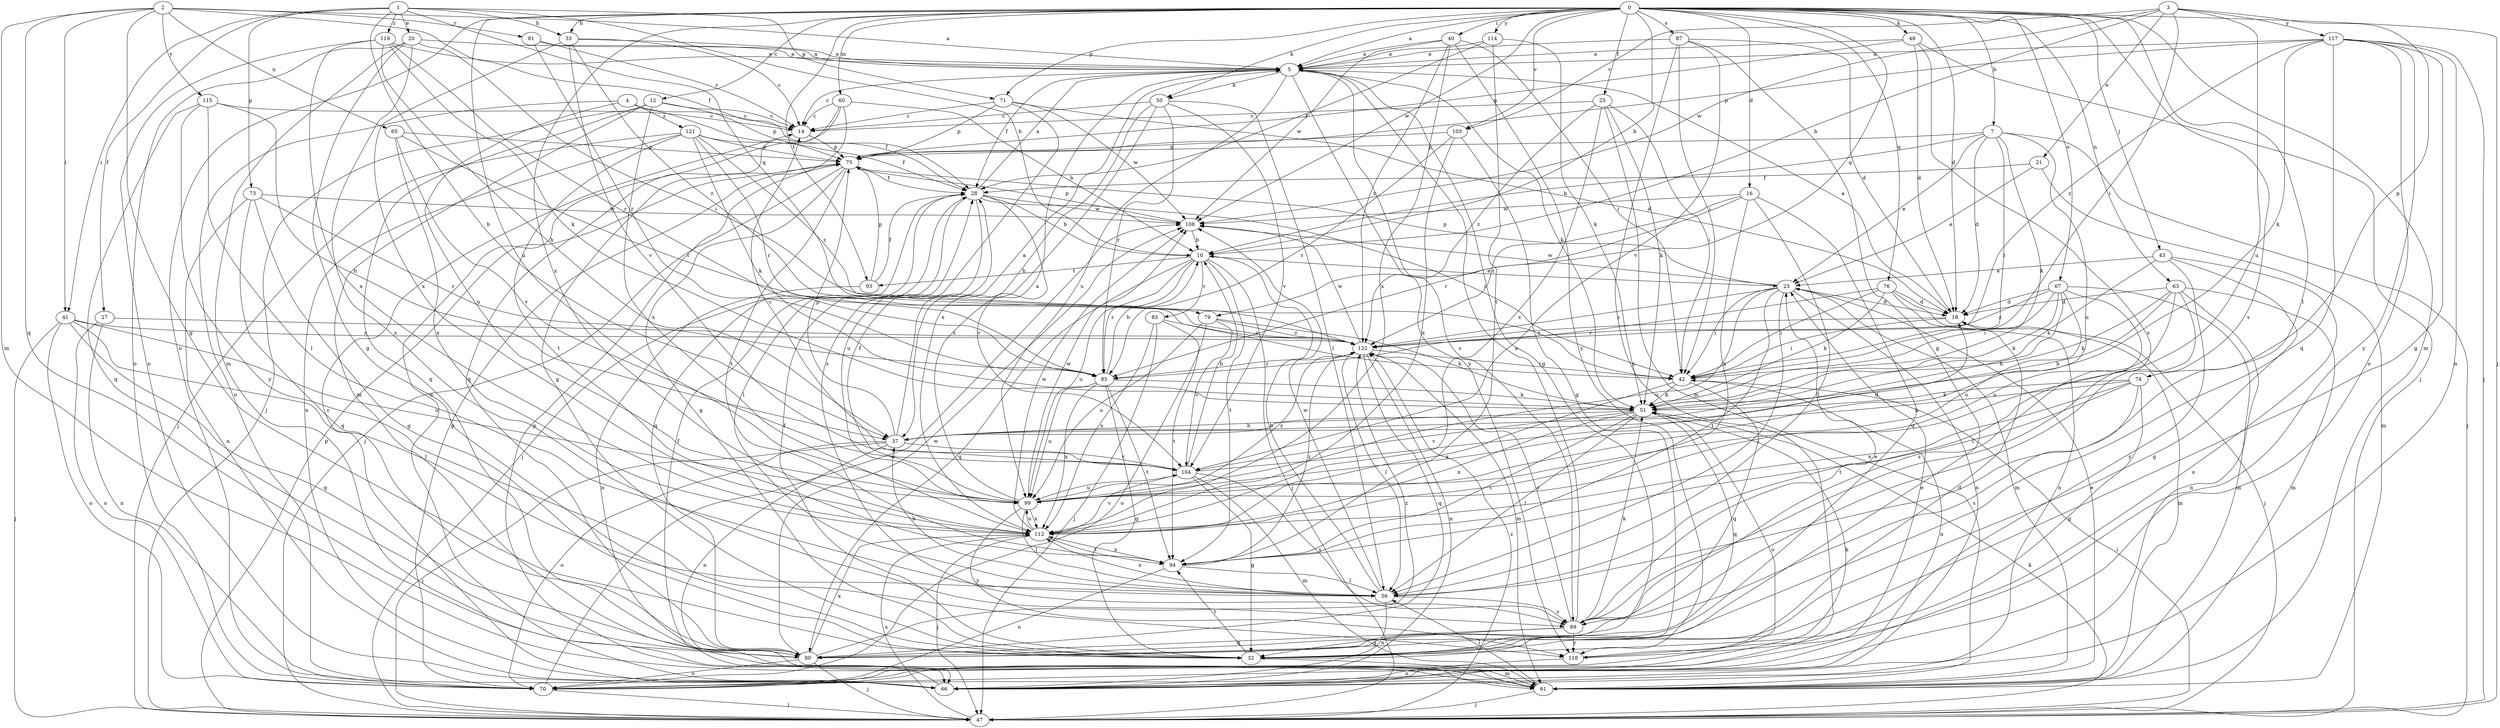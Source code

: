 strict digraph  {
0;
1;
2;
3;
4;
5;
7;
10;
12;
14;
16;
18;
20;
21;
23;
25;
27;
28;
32;
33;
37;
40;
41;
42;
43;
47;
48;
50;
51;
56;
60;
61;
63;
65;
66;
67;
70;
71;
73;
74;
75;
76;
79;
80;
81;
83;
85;
87;
89;
93;
94;
99;
103;
104;
108;
112;
114;
115;
117;
118;
119;
121;
122;
0 -> 5  [label=a];
0 -> 7  [label=b];
0 -> 10  [label=b];
0 -> 12  [label=c];
0 -> 16  [label=d];
0 -> 18  [label=d];
0 -> 25  [label=f];
0 -> 33  [label=h];
0 -> 40  [label=i];
0 -> 43  [label=j];
0 -> 47  [label=j];
0 -> 48  [label=k];
0 -> 50  [label=k];
0 -> 56  [label=l];
0 -> 60  [label=m];
0 -> 61  [label=m];
0 -> 63  [label=n];
0 -> 67  [label=o];
0 -> 70  [label=o];
0 -> 71  [label=p];
0 -> 76  [label=q];
0 -> 79  [label=q];
0 -> 87  [label=s];
0 -> 89  [label=s];
0 -> 93  [label=t];
0 -> 99  [label=u];
0 -> 103  [label=v];
0 -> 108  [label=w];
0 -> 112  [label=x];
0 -> 114  [label=y];
1 -> 10  [label=b];
1 -> 20  [label=e];
1 -> 27  [label=f];
1 -> 33  [label=h];
1 -> 37  [label=h];
1 -> 41  [label=i];
1 -> 71  [label=p];
1 -> 73  [label=p];
1 -> 79  [label=q];
1 -> 119  [label=z];
2 -> 5  [label=a];
2 -> 28  [label=f];
2 -> 32  [label=g];
2 -> 41  [label=i];
2 -> 61  [label=m];
2 -> 65  [label=n];
2 -> 80  [label=q];
2 -> 81  [label=r];
2 -> 115  [label=y];
3 -> 10  [label=b];
3 -> 21  [label=e];
3 -> 42  [label=i];
3 -> 74  [label=p];
3 -> 99  [label=u];
3 -> 103  [label=v];
3 -> 108  [label=w];
3 -> 117  [label=y];
4 -> 14  [label=c];
4 -> 28  [label=f];
4 -> 70  [label=o];
4 -> 99  [label=u];
4 -> 121  [label=z];
5 -> 14  [label=c];
5 -> 28  [label=f];
5 -> 32  [label=g];
5 -> 50  [label=k];
5 -> 51  [label=k];
5 -> 89  [label=s];
5 -> 99  [label=u];
5 -> 118  [label=y];
7 -> 10  [label=b];
7 -> 18  [label=d];
7 -> 23  [label=e];
7 -> 42  [label=i];
7 -> 47  [label=j];
7 -> 51  [label=k];
7 -> 75  [label=p];
7 -> 99  [label=u];
10 -> 23  [label=e];
10 -> 47  [label=j];
10 -> 80  [label=q];
10 -> 83  [label=r];
10 -> 85  [label=r];
10 -> 93  [label=t];
10 -> 94  [label=t];
10 -> 99  [label=u];
12 -> 14  [label=c];
12 -> 47  [label=j];
12 -> 61  [label=m];
12 -> 75  [label=p];
12 -> 80  [label=q];
12 -> 112  [label=x];
14 -> 75  [label=p];
16 -> 56  [label=l];
16 -> 80  [label=q];
16 -> 85  [label=r];
16 -> 108  [label=w];
16 -> 112  [label=x];
16 -> 122  [label=z];
18 -> 5  [label=a];
18 -> 42  [label=i];
18 -> 61  [label=m];
18 -> 122  [label=z];
20 -> 5  [label=a];
20 -> 32  [label=g];
20 -> 42  [label=i];
20 -> 61  [label=m];
20 -> 70  [label=o];
20 -> 89  [label=s];
21 -> 23  [label=e];
21 -> 28  [label=f];
21 -> 61  [label=m];
23 -> 18  [label=d];
23 -> 42  [label=i];
23 -> 56  [label=l];
23 -> 61  [label=m];
23 -> 66  [label=n];
23 -> 75  [label=p];
23 -> 94  [label=t];
23 -> 99  [label=u];
23 -> 108  [label=w];
23 -> 122  [label=z];
25 -> 14  [label=c];
25 -> 42  [label=i];
25 -> 51  [label=k];
25 -> 61  [label=m];
25 -> 112  [label=x];
25 -> 122  [label=z];
27 -> 66  [label=n];
27 -> 70  [label=o];
27 -> 122  [label=z];
28 -> 5  [label=a];
28 -> 10  [label=b];
28 -> 42  [label=i];
28 -> 47  [label=j];
28 -> 56  [label=l];
28 -> 80  [label=q];
28 -> 99  [label=u];
28 -> 104  [label=v];
28 -> 108  [label=w];
32 -> 28  [label=f];
32 -> 61  [label=m];
32 -> 94  [label=t];
33 -> 5  [label=a];
33 -> 14  [label=c];
33 -> 104  [label=v];
33 -> 112  [label=x];
33 -> 122  [label=z];
37 -> 5  [label=a];
37 -> 47  [label=j];
37 -> 66  [label=n];
37 -> 70  [label=o];
37 -> 75  [label=p];
37 -> 104  [label=v];
40 -> 5  [label=a];
40 -> 42  [label=i];
40 -> 108  [label=w];
40 -> 112  [label=x];
40 -> 118  [label=y];
40 -> 122  [label=z];
41 -> 47  [label=j];
41 -> 56  [label=l];
41 -> 70  [label=o];
41 -> 80  [label=q];
41 -> 99  [label=u];
41 -> 122  [label=z];
42 -> 51  [label=k];
42 -> 66  [label=n];
42 -> 80  [label=q];
42 -> 112  [label=x];
43 -> 23  [label=e];
43 -> 32  [label=g];
43 -> 51  [label=k];
43 -> 70  [label=o];
43 -> 118  [label=y];
47 -> 42  [label=i];
47 -> 51  [label=k];
47 -> 75  [label=p];
47 -> 112  [label=x];
47 -> 122  [label=z];
48 -> 5  [label=a];
48 -> 18  [label=d];
48 -> 47  [label=j];
48 -> 75  [label=p];
48 -> 89  [label=s];
50 -> 14  [label=c];
50 -> 37  [label=h];
50 -> 56  [label=l];
50 -> 85  [label=r];
50 -> 104  [label=v];
50 -> 112  [label=x];
51 -> 37  [label=h];
51 -> 56  [label=l];
51 -> 70  [label=o];
51 -> 80  [label=q];
51 -> 94  [label=t];
51 -> 104  [label=v];
51 -> 112  [label=x];
56 -> 10  [label=b];
56 -> 37  [label=h];
56 -> 66  [label=n];
56 -> 89  [label=s];
56 -> 108  [label=w];
56 -> 112  [label=x];
60 -> 10  [label=b];
60 -> 14  [label=c];
60 -> 32  [label=g];
60 -> 66  [label=n];
60 -> 80  [label=q];
61 -> 23  [label=e];
61 -> 28  [label=f];
61 -> 47  [label=j];
61 -> 56  [label=l];
63 -> 18  [label=d];
63 -> 37  [label=h];
63 -> 51  [label=k];
63 -> 56  [label=l];
63 -> 61  [label=m];
63 -> 66  [label=n];
63 -> 99  [label=u];
65 -> 42  [label=i];
65 -> 75  [label=p];
65 -> 104  [label=v];
65 -> 112  [label=x];
66 -> 14  [label=c];
66 -> 75  [label=p];
67 -> 18  [label=d];
67 -> 37  [label=h];
67 -> 42  [label=i];
67 -> 51  [label=k];
67 -> 61  [label=m];
67 -> 89  [label=s];
67 -> 99  [label=u];
67 -> 122  [label=z];
70 -> 23  [label=e];
70 -> 47  [label=j];
70 -> 51  [label=k];
70 -> 75  [label=p];
70 -> 108  [label=w];
71 -> 14  [label=c];
71 -> 18  [label=d];
71 -> 75  [label=p];
71 -> 89  [label=s];
71 -> 108  [label=w];
73 -> 32  [label=g];
73 -> 66  [label=n];
73 -> 80  [label=q];
73 -> 85  [label=r];
73 -> 108  [label=w];
74 -> 32  [label=g];
74 -> 37  [label=h];
74 -> 51  [label=k];
74 -> 89  [label=s];
74 -> 94  [label=t];
74 -> 112  [label=x];
75 -> 28  [label=f];
75 -> 32  [label=g];
75 -> 47  [label=j];
75 -> 94  [label=t];
76 -> 18  [label=d];
76 -> 42  [label=i];
76 -> 47  [label=j];
76 -> 51  [label=k];
76 -> 66  [label=n];
76 -> 85  [label=r];
79 -> 51  [label=k];
79 -> 70  [label=o];
79 -> 99  [label=u];
79 -> 104  [label=v];
79 -> 122  [label=z];
80 -> 47  [label=j];
80 -> 70  [label=o];
80 -> 108  [label=w];
80 -> 112  [label=x];
80 -> 122  [label=z];
81 -> 5  [label=a];
81 -> 14  [label=c];
81 -> 85  [label=r];
83 -> 47  [label=j];
83 -> 94  [label=t];
83 -> 112  [label=x];
83 -> 122  [label=z];
85 -> 10  [label=b];
85 -> 32  [label=g];
85 -> 51  [label=k];
85 -> 94  [label=t];
85 -> 99  [label=u];
85 -> 112  [label=x];
87 -> 5  [label=a];
87 -> 18  [label=d];
87 -> 32  [label=g];
87 -> 42  [label=i];
87 -> 66  [label=n];
87 -> 104  [label=v];
89 -> 5  [label=a];
89 -> 23  [label=e];
89 -> 32  [label=g];
89 -> 51  [label=k];
89 -> 80  [label=q];
89 -> 118  [label=y];
89 -> 122  [label=z];
93 -> 28  [label=f];
93 -> 66  [label=n];
93 -> 75  [label=p];
94 -> 56  [label=l];
94 -> 70  [label=o];
94 -> 112  [label=x];
94 -> 122  [label=z];
99 -> 5  [label=a];
99 -> 28  [label=f];
99 -> 56  [label=l];
99 -> 108  [label=w];
99 -> 112  [label=x];
99 -> 118  [label=y];
99 -> 122  [label=z];
103 -> 32  [label=g];
103 -> 75  [label=p];
103 -> 85  [label=r];
103 -> 112  [label=x];
104 -> 10  [label=b];
104 -> 14  [label=c];
104 -> 18  [label=d];
104 -> 32  [label=g];
104 -> 61  [label=m];
104 -> 89  [label=s];
104 -> 99  [label=u];
108 -> 10  [label=b];
108 -> 75  [label=p];
112 -> 47  [label=j];
112 -> 94  [label=t];
112 -> 99  [label=u];
112 -> 104  [label=v];
112 -> 108  [label=w];
114 -> 5  [label=a];
114 -> 28  [label=f];
114 -> 51  [label=k];
114 -> 94  [label=t];
115 -> 14  [label=c];
115 -> 37  [label=h];
115 -> 56  [label=l];
115 -> 80  [label=q];
115 -> 118  [label=y];
117 -> 5  [label=a];
117 -> 32  [label=g];
117 -> 47  [label=j];
117 -> 51  [label=k];
117 -> 66  [label=n];
117 -> 70  [label=o];
117 -> 75  [label=p];
117 -> 80  [label=q];
117 -> 118  [label=y];
117 -> 122  [label=z];
118 -> 18  [label=d];
118 -> 66  [label=n];
119 -> 5  [label=a];
119 -> 37  [label=h];
119 -> 51  [label=k];
119 -> 66  [label=n];
119 -> 85  [label=r];
119 -> 112  [label=x];
121 -> 28  [label=f];
121 -> 47  [label=j];
121 -> 51  [label=k];
121 -> 66  [label=n];
121 -> 75  [label=p];
121 -> 85  [label=r];
121 -> 94  [label=t];
121 -> 122  [label=z];
122 -> 42  [label=i];
122 -> 56  [label=l];
122 -> 61  [label=m];
122 -> 66  [label=n];
122 -> 80  [label=q];
122 -> 85  [label=r];
122 -> 108  [label=w];
}
